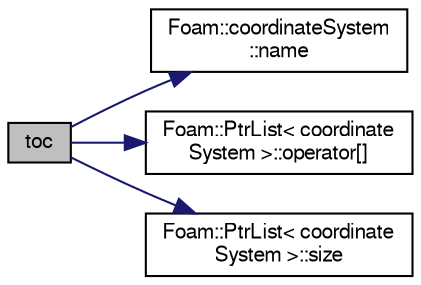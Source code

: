 digraph "toc"
{
  bgcolor="transparent";
  edge [fontname="FreeSans",fontsize="10",labelfontname="FreeSans",labelfontsize="10"];
  node [fontname="FreeSans",fontsize="10",shape=record];
  rankdir="LR";
  Node368 [label="toc",height=0.2,width=0.4,color="black", fillcolor="grey75", style="filled", fontcolor="black"];
  Node368 -> Node369 [color="midnightblue",fontsize="10",style="solid",fontname="FreeSans"];
  Node369 [label="Foam::coordinateSystem\l::name",height=0.2,width=0.4,color="black",URL="$a25010.html#acc80e00a8ac919288fb55bd14cc88bf6",tooltip="Return name. "];
  Node368 -> Node370 [color="midnightblue",fontsize="10",style="solid",fontname="FreeSans"];
  Node370 [label="Foam::PtrList\< coordinate\lSystem \>::operator[]",height=0.2,width=0.4,color="black",URL="$a25914.html#a92eab3a97cd59afdf63a26b0a90642a9",tooltip="Return element const reference. "];
  Node368 -> Node371 [color="midnightblue",fontsize="10",style="solid",fontname="FreeSans"];
  Node371 [label="Foam::PtrList\< coordinate\lSystem \>::size",height=0.2,width=0.4,color="black",URL="$a25914.html#a47b3bf30da1eb3ab8076b5fbe00e0494",tooltip="Return the number of elements in the PtrList. "];
}
